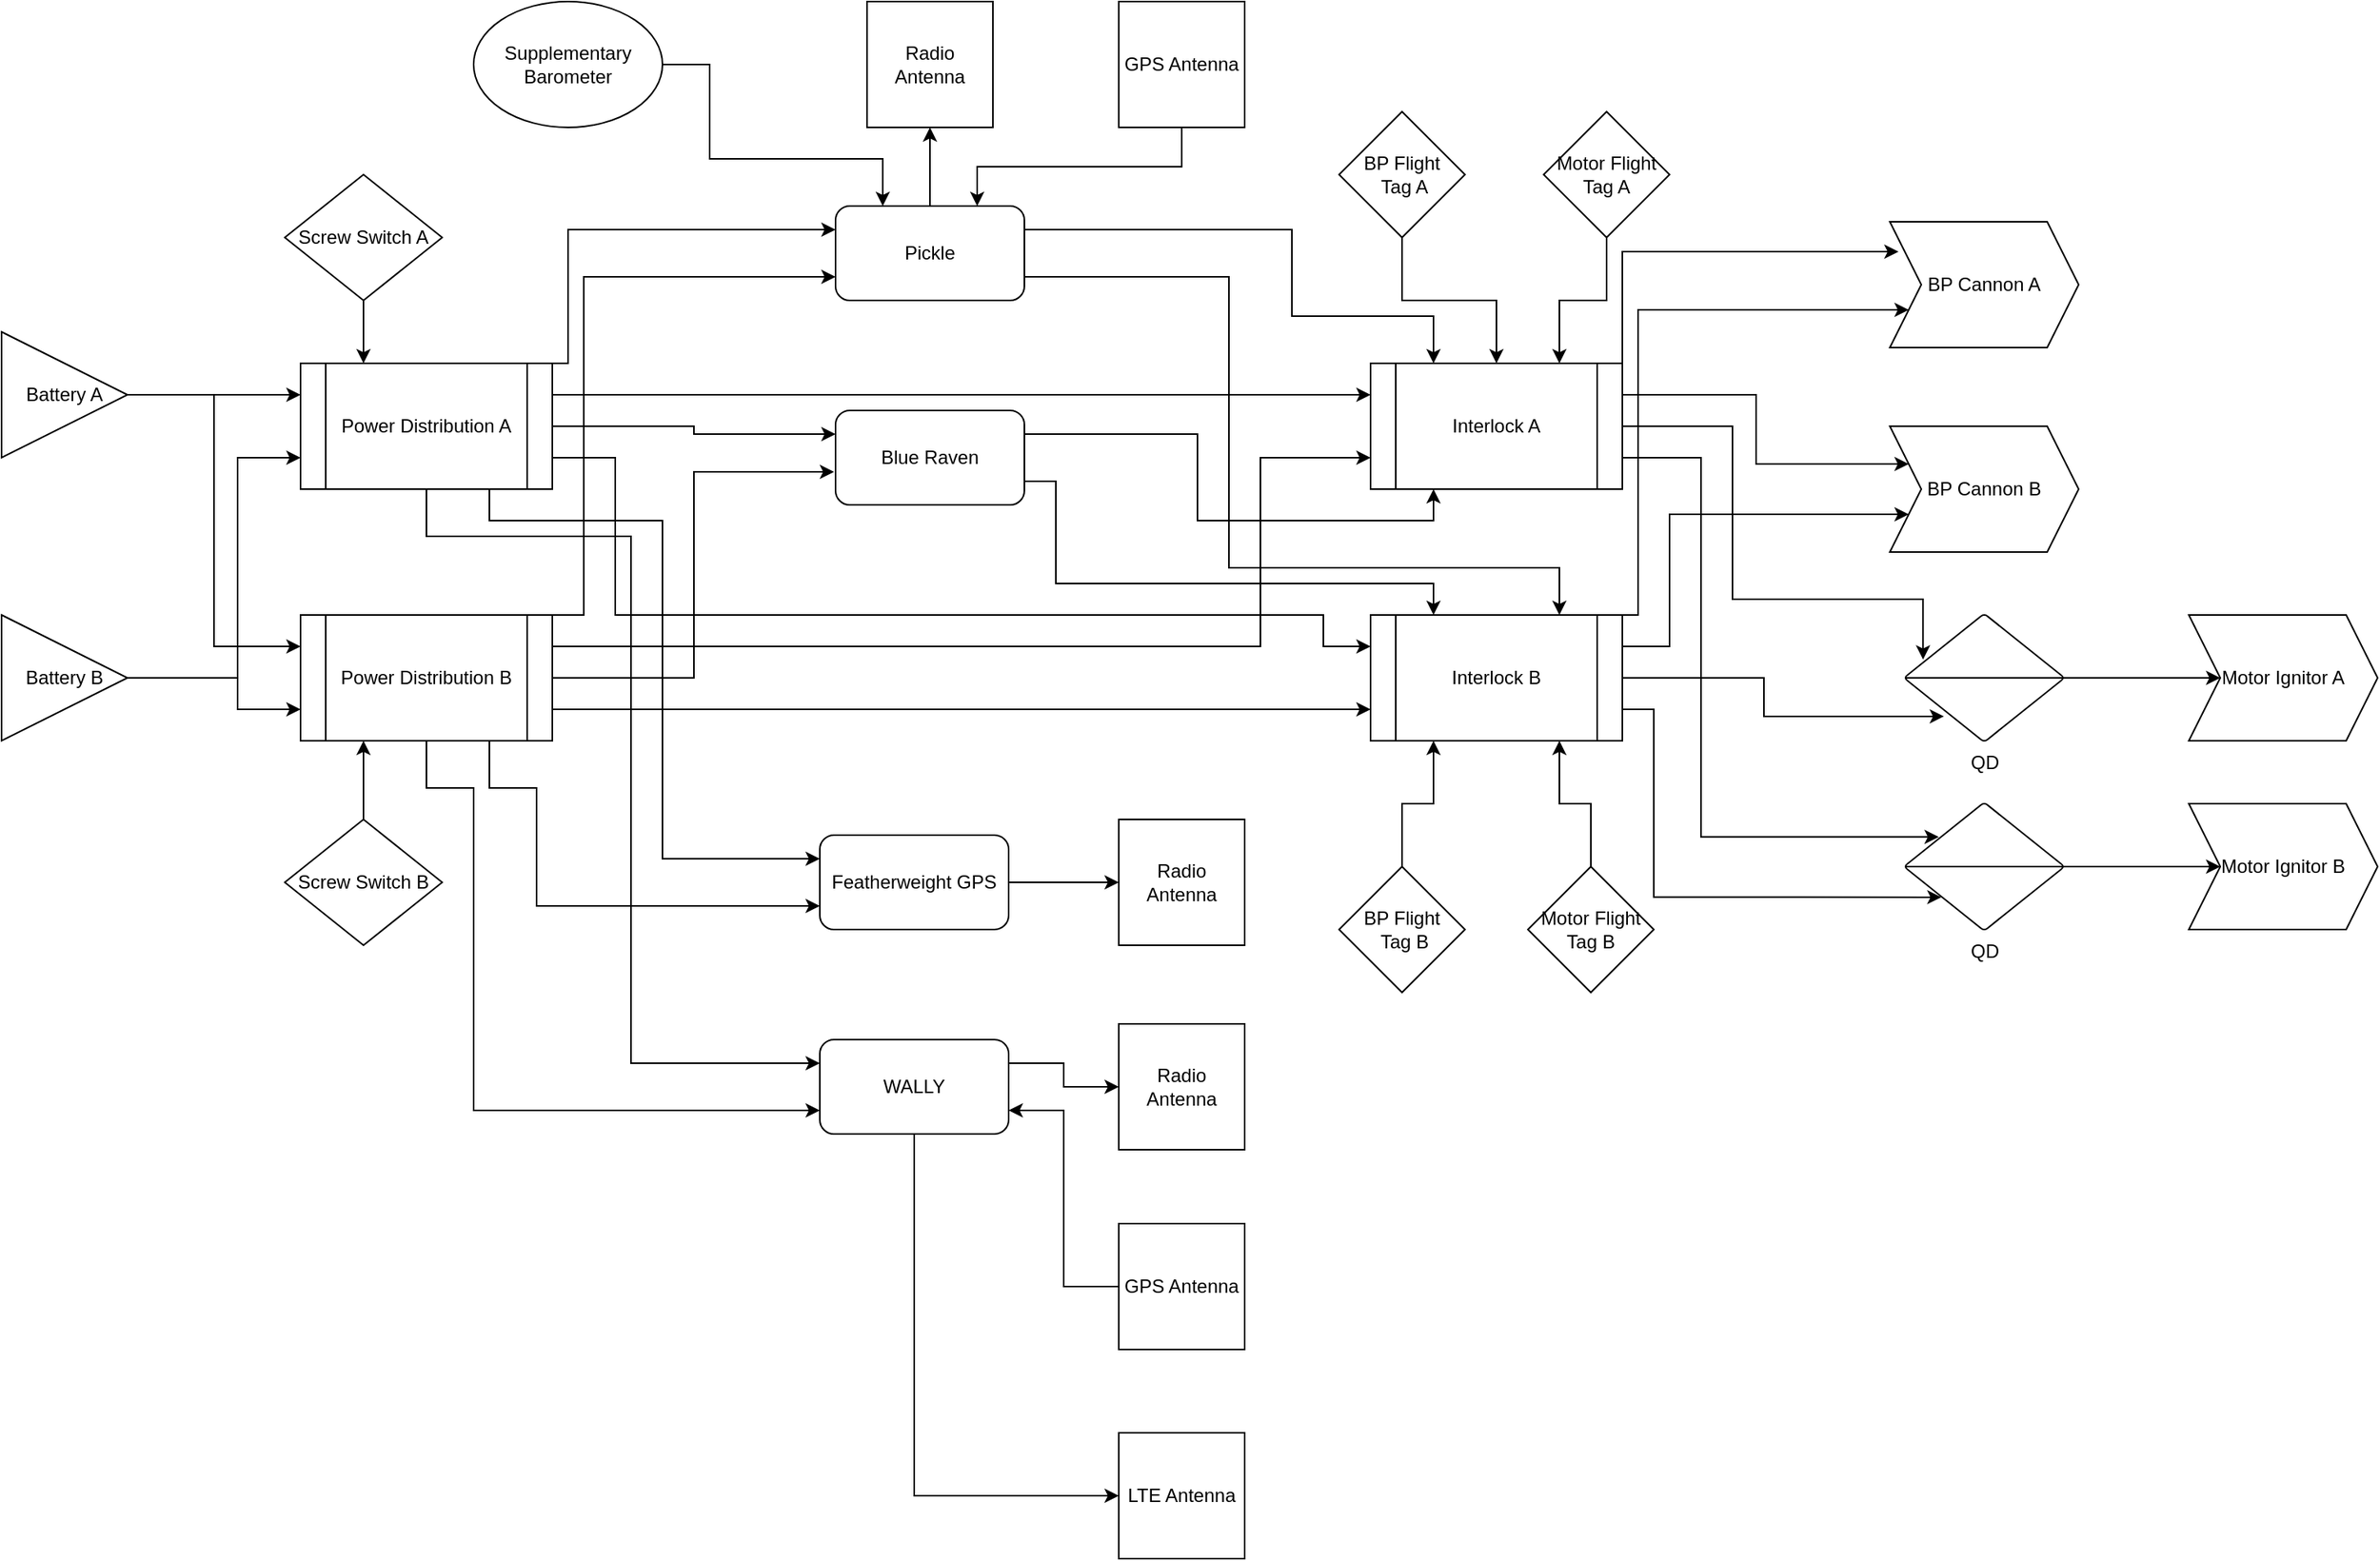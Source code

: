 <mxfile version="23.1.6" type="github">
  <diagram name="Page-1" id="FAxnaVmDCdUew-bZ3t1k">
    <mxGraphModel dx="1735" dy="1015" grid="1" gridSize="10" guides="1" tooltips="1" connect="1" arrows="1" fold="1" page="1" pageScale="1" pageWidth="2336" pageHeight="1654" math="0" shadow="0">
      <root>
        <mxCell id="0" />
        <mxCell id="1" parent="0" />
        <mxCell id="Ocz2RVNLNiVchELcto32-72" style="edgeStyle=orthogonalEdgeStyle;rounded=0;orthogonalLoop=1;jettySize=auto;html=1;exitX=1;exitY=0;exitDx=0;exitDy=0;entryX=0;entryY=0.25;entryDx=0;entryDy=0;" edge="1" parent="1" source="Ocz2RVNLNiVchELcto32-1" target="Ocz2RVNLNiVchELcto32-20">
          <mxGeometry relative="1" as="geometry">
            <Array as="points">
              <mxPoint x="570" y="240" />
              <mxPoint x="570" y="155" />
            </Array>
          </mxGeometry>
        </mxCell>
        <mxCell id="Ocz2RVNLNiVchELcto32-73" style="edgeStyle=orthogonalEdgeStyle;rounded=0;orthogonalLoop=1;jettySize=auto;html=1;exitX=1;exitY=0.25;exitDx=0;exitDy=0;entryX=0;entryY=0.25;entryDx=0;entryDy=0;" edge="1" parent="1" source="Ocz2RVNLNiVchELcto32-1" target="Ocz2RVNLNiVchELcto32-41">
          <mxGeometry relative="1" as="geometry" />
        </mxCell>
        <mxCell id="Ocz2RVNLNiVchELcto32-74" style="edgeStyle=orthogonalEdgeStyle;rounded=0;orthogonalLoop=1;jettySize=auto;html=1;exitX=1;exitY=0.5;exitDx=0;exitDy=0;entryX=0;entryY=0.25;entryDx=0;entryDy=0;" edge="1" parent="1" source="Ocz2RVNLNiVchELcto32-1" target="Ocz2RVNLNiVchELcto32-24">
          <mxGeometry relative="1" as="geometry" />
        </mxCell>
        <mxCell id="Ocz2RVNLNiVchELcto32-75" style="edgeStyle=orthogonalEdgeStyle;rounded=0;orthogonalLoop=1;jettySize=auto;html=1;exitX=1;exitY=0.75;exitDx=0;exitDy=0;entryX=0;entryY=0.25;entryDx=0;entryDy=0;" edge="1" parent="1" source="Ocz2RVNLNiVchELcto32-1" target="Ocz2RVNLNiVchELcto32-42">
          <mxGeometry relative="1" as="geometry">
            <Array as="points">
              <mxPoint x="600" y="300" />
              <mxPoint x="600" y="400" />
              <mxPoint x="1050" y="400" />
              <mxPoint x="1050" y="420" />
            </Array>
          </mxGeometry>
        </mxCell>
        <mxCell id="Ocz2RVNLNiVchELcto32-101" style="edgeStyle=orthogonalEdgeStyle;rounded=0;orthogonalLoop=1;jettySize=auto;html=1;exitX=0.75;exitY=1;exitDx=0;exitDy=0;entryX=0;entryY=0.25;entryDx=0;entryDy=0;" edge="1" parent="1" source="Ocz2RVNLNiVchELcto32-1" target="Ocz2RVNLNiVchELcto32-28">
          <mxGeometry relative="1" as="geometry">
            <Array as="points">
              <mxPoint x="520" y="340" />
              <mxPoint x="630" y="340" />
              <mxPoint x="630" y="555" />
            </Array>
          </mxGeometry>
        </mxCell>
        <mxCell id="Ocz2RVNLNiVchELcto32-102" style="edgeStyle=orthogonalEdgeStyle;rounded=0;orthogonalLoop=1;jettySize=auto;html=1;exitX=0.5;exitY=1;exitDx=0;exitDy=0;entryX=0;entryY=0.25;entryDx=0;entryDy=0;" edge="1" parent="1" source="Ocz2RVNLNiVchELcto32-1" target="Ocz2RVNLNiVchELcto32-27">
          <mxGeometry relative="1" as="geometry">
            <Array as="points">
              <mxPoint x="480" y="350" />
              <mxPoint x="610" y="350" />
              <mxPoint x="610" y="685" />
            </Array>
          </mxGeometry>
        </mxCell>
        <mxCell id="Ocz2RVNLNiVchELcto32-1" value="Power Distribution A" style="shape=process;whiteSpace=wrap;html=1;backgroundOutline=1;" vertex="1" parent="1">
          <mxGeometry x="400" y="240" width="160" height="80" as="geometry" />
        </mxCell>
        <mxCell id="Ocz2RVNLNiVchELcto32-76" style="edgeStyle=orthogonalEdgeStyle;rounded=0;orthogonalLoop=1;jettySize=auto;html=1;exitX=1;exitY=0;exitDx=0;exitDy=0;entryX=0;entryY=0.75;entryDx=0;entryDy=0;" edge="1" parent="1" source="Ocz2RVNLNiVchELcto32-2" target="Ocz2RVNLNiVchELcto32-20">
          <mxGeometry relative="1" as="geometry">
            <Array as="points">
              <mxPoint x="580" y="400" />
              <mxPoint x="580" y="185" />
            </Array>
          </mxGeometry>
        </mxCell>
        <mxCell id="Ocz2RVNLNiVchELcto32-77" style="edgeStyle=orthogonalEdgeStyle;rounded=0;orthogonalLoop=1;jettySize=auto;html=1;exitX=1;exitY=0.25;exitDx=0;exitDy=0;entryX=0;entryY=0.75;entryDx=0;entryDy=0;" edge="1" parent="1" source="Ocz2RVNLNiVchELcto32-2" target="Ocz2RVNLNiVchELcto32-41">
          <mxGeometry relative="1" as="geometry">
            <Array as="points">
              <mxPoint x="1010" y="420" />
              <mxPoint x="1010" y="300" />
            </Array>
          </mxGeometry>
        </mxCell>
        <mxCell id="Ocz2RVNLNiVchELcto32-79" style="edgeStyle=orthogonalEdgeStyle;rounded=0;orthogonalLoop=1;jettySize=auto;html=1;exitX=1;exitY=0.75;exitDx=0;exitDy=0;entryX=0;entryY=0.75;entryDx=0;entryDy=0;" edge="1" parent="1" source="Ocz2RVNLNiVchELcto32-2" target="Ocz2RVNLNiVchELcto32-42">
          <mxGeometry relative="1" as="geometry" />
        </mxCell>
        <mxCell id="Ocz2RVNLNiVchELcto32-105" style="edgeStyle=orthogonalEdgeStyle;rounded=0;orthogonalLoop=1;jettySize=auto;html=1;exitX=0.75;exitY=1;exitDx=0;exitDy=0;entryX=0;entryY=0.75;entryDx=0;entryDy=0;" edge="1" parent="1" source="Ocz2RVNLNiVchELcto32-2" target="Ocz2RVNLNiVchELcto32-28">
          <mxGeometry relative="1" as="geometry">
            <Array as="points">
              <mxPoint x="520" y="510" />
              <mxPoint x="550" y="510" />
              <mxPoint x="550" y="585" />
            </Array>
          </mxGeometry>
        </mxCell>
        <mxCell id="Ocz2RVNLNiVchELcto32-106" style="edgeStyle=orthogonalEdgeStyle;rounded=0;orthogonalLoop=1;jettySize=auto;html=1;exitX=0.5;exitY=1;exitDx=0;exitDy=0;entryX=0;entryY=0.75;entryDx=0;entryDy=0;" edge="1" parent="1" source="Ocz2RVNLNiVchELcto32-2" target="Ocz2RVNLNiVchELcto32-27">
          <mxGeometry relative="1" as="geometry">
            <Array as="points">
              <mxPoint x="480" y="510" />
              <mxPoint x="510" y="510" />
              <mxPoint x="510" y="715" />
            </Array>
          </mxGeometry>
        </mxCell>
        <mxCell id="Ocz2RVNLNiVchELcto32-2" value="Power Distribution B" style="shape=process;whiteSpace=wrap;html=1;backgroundOutline=1;" vertex="1" parent="1">
          <mxGeometry x="400" y="400" width="160" height="80" as="geometry" />
        </mxCell>
        <mxCell id="Ocz2RVNLNiVchELcto32-17" style="edgeStyle=orthogonalEdgeStyle;rounded=0;orthogonalLoop=1;jettySize=auto;html=1;exitX=1;exitY=0.5;exitDx=0;exitDy=0;entryX=0;entryY=0.75;entryDx=0;entryDy=0;" edge="1" parent="1" source="Ocz2RVNLNiVchELcto32-3" target="Ocz2RVNLNiVchELcto32-2">
          <mxGeometry relative="1" as="geometry">
            <Array as="points">
              <mxPoint x="360" y="440" />
              <mxPoint x="360" y="460" />
            </Array>
          </mxGeometry>
        </mxCell>
        <mxCell id="Ocz2RVNLNiVchELcto32-18" style="edgeStyle=orthogonalEdgeStyle;rounded=0;orthogonalLoop=1;jettySize=auto;html=1;exitX=1;exitY=0.5;exitDx=0;exitDy=0;entryX=0;entryY=0.75;entryDx=0;entryDy=0;" edge="1" parent="1" source="Ocz2RVNLNiVchELcto32-3" target="Ocz2RVNLNiVchELcto32-1">
          <mxGeometry relative="1" as="geometry">
            <Array as="points">
              <mxPoint x="360" y="440" />
              <mxPoint x="360" y="300" />
            </Array>
          </mxGeometry>
        </mxCell>
        <mxCell id="Ocz2RVNLNiVchELcto32-3" value="Battery B" style="triangle;whiteSpace=wrap;html=1;" vertex="1" parent="1">
          <mxGeometry x="210" y="400" width="80" height="80" as="geometry" />
        </mxCell>
        <mxCell id="Ocz2RVNLNiVchELcto32-13" style="edgeStyle=orthogonalEdgeStyle;rounded=0;orthogonalLoop=1;jettySize=auto;html=1;exitX=1;exitY=0.5;exitDx=0;exitDy=0;entryX=0;entryY=0.25;entryDx=0;entryDy=0;" edge="1" parent="1" source="Ocz2RVNLNiVchELcto32-4" target="Ocz2RVNLNiVchELcto32-1">
          <mxGeometry relative="1" as="geometry" />
        </mxCell>
        <mxCell id="Ocz2RVNLNiVchELcto32-15" style="edgeStyle=orthogonalEdgeStyle;rounded=0;orthogonalLoop=1;jettySize=auto;html=1;exitX=1;exitY=0.5;exitDx=0;exitDy=0;entryX=0;entryY=0.25;entryDx=0;entryDy=0;" edge="1" parent="1" source="Ocz2RVNLNiVchELcto32-4" target="Ocz2RVNLNiVchELcto32-2">
          <mxGeometry relative="1" as="geometry" />
        </mxCell>
        <mxCell id="Ocz2RVNLNiVchELcto32-4" value="Battery A" style="triangle;whiteSpace=wrap;html=1;" vertex="1" parent="1">
          <mxGeometry x="210" y="220" width="80" height="80" as="geometry" />
        </mxCell>
        <mxCell id="Ocz2RVNLNiVchELcto32-104" style="edgeStyle=orthogonalEdgeStyle;rounded=0;orthogonalLoop=1;jettySize=auto;html=1;exitX=0.5;exitY=1;exitDx=0;exitDy=0;entryX=0.25;entryY=0;entryDx=0;entryDy=0;" edge="1" parent="1" source="Ocz2RVNLNiVchELcto32-8" target="Ocz2RVNLNiVchELcto32-1">
          <mxGeometry relative="1" as="geometry" />
        </mxCell>
        <mxCell id="Ocz2RVNLNiVchELcto32-8" value="Screw Switch A" style="rhombus;whiteSpace=wrap;html=1;" vertex="1" parent="1">
          <mxGeometry x="390" y="120" width="100" height="80" as="geometry" />
        </mxCell>
        <mxCell id="Ocz2RVNLNiVchELcto32-103" style="edgeStyle=orthogonalEdgeStyle;rounded=0;orthogonalLoop=1;jettySize=auto;html=1;exitX=0.5;exitY=0;exitDx=0;exitDy=0;entryX=0.25;entryY=1;entryDx=0;entryDy=0;" edge="1" parent="1" source="Ocz2RVNLNiVchELcto32-9" target="Ocz2RVNLNiVchELcto32-2">
          <mxGeometry relative="1" as="geometry" />
        </mxCell>
        <mxCell id="Ocz2RVNLNiVchELcto32-9" value="Screw Switch B" style="rhombus;whiteSpace=wrap;html=1;" vertex="1" parent="1">
          <mxGeometry x="390" y="530" width="100" height="80" as="geometry" />
        </mxCell>
        <mxCell id="Ocz2RVNLNiVchELcto32-97" style="edgeStyle=orthogonalEdgeStyle;rounded=0;orthogonalLoop=1;jettySize=auto;html=1;exitX=1;exitY=0.25;exitDx=0;exitDy=0;entryX=0.25;entryY=0;entryDx=0;entryDy=0;" edge="1" parent="1" source="Ocz2RVNLNiVchELcto32-20" target="Ocz2RVNLNiVchELcto32-41">
          <mxGeometry relative="1" as="geometry">
            <Array as="points">
              <mxPoint x="1030" y="155" />
              <mxPoint x="1030" y="210" />
              <mxPoint x="1120" y="210" />
            </Array>
          </mxGeometry>
        </mxCell>
        <mxCell id="Ocz2RVNLNiVchELcto32-98" style="edgeStyle=orthogonalEdgeStyle;rounded=0;orthogonalLoop=1;jettySize=auto;html=1;exitX=1;exitY=0.75;exitDx=0;exitDy=0;entryX=0.75;entryY=0;entryDx=0;entryDy=0;" edge="1" parent="1" source="Ocz2RVNLNiVchELcto32-20" target="Ocz2RVNLNiVchELcto32-42">
          <mxGeometry relative="1" as="geometry">
            <Array as="points">
              <mxPoint x="990" y="185" />
              <mxPoint x="990" y="370" />
              <mxPoint x="1200" y="370" />
            </Array>
          </mxGeometry>
        </mxCell>
        <mxCell id="Ocz2RVNLNiVchELcto32-130" style="edgeStyle=orthogonalEdgeStyle;rounded=0;orthogonalLoop=1;jettySize=auto;html=1;exitX=0.5;exitY=0;exitDx=0;exitDy=0;entryX=0.5;entryY=1;entryDx=0;entryDy=0;" edge="1" parent="1" source="Ocz2RVNLNiVchELcto32-20" target="Ocz2RVNLNiVchELcto32-118">
          <mxGeometry relative="1" as="geometry" />
        </mxCell>
        <mxCell id="Ocz2RVNLNiVchELcto32-20" value="Pickle" style="rounded=1;whiteSpace=wrap;html=1;" vertex="1" parent="1">
          <mxGeometry x="740" y="140" width="120" height="60" as="geometry" />
        </mxCell>
        <mxCell id="Ocz2RVNLNiVchELcto32-99" style="edgeStyle=orthogonalEdgeStyle;rounded=0;orthogonalLoop=1;jettySize=auto;html=1;exitX=1;exitY=0.25;exitDx=0;exitDy=0;entryX=0.25;entryY=1;entryDx=0;entryDy=0;" edge="1" parent="1" source="Ocz2RVNLNiVchELcto32-24" target="Ocz2RVNLNiVchELcto32-41">
          <mxGeometry relative="1" as="geometry" />
        </mxCell>
        <mxCell id="Ocz2RVNLNiVchELcto32-100" style="edgeStyle=orthogonalEdgeStyle;rounded=0;orthogonalLoop=1;jettySize=auto;html=1;exitX=1;exitY=0.75;exitDx=0;exitDy=0;entryX=0.25;entryY=0;entryDx=0;entryDy=0;" edge="1" parent="1" source="Ocz2RVNLNiVchELcto32-24" target="Ocz2RVNLNiVchELcto32-42">
          <mxGeometry relative="1" as="geometry">
            <Array as="points">
              <mxPoint x="880" y="315" />
              <mxPoint x="880" y="380" />
              <mxPoint x="1120" y="380" />
            </Array>
          </mxGeometry>
        </mxCell>
        <mxCell id="Ocz2RVNLNiVchELcto32-24" value="Blue Raven" style="rounded=1;whiteSpace=wrap;html=1;" vertex="1" parent="1">
          <mxGeometry x="740" y="270" width="120" height="60" as="geometry" />
        </mxCell>
        <mxCell id="Ocz2RVNLNiVchELcto32-123" style="edgeStyle=orthogonalEdgeStyle;rounded=0;orthogonalLoop=1;jettySize=auto;html=1;exitX=1;exitY=0.25;exitDx=0;exitDy=0;entryX=0;entryY=0.5;entryDx=0;entryDy=0;" edge="1" parent="1" source="Ocz2RVNLNiVchELcto32-27" target="Ocz2RVNLNiVchELcto32-117">
          <mxGeometry relative="1" as="geometry" />
        </mxCell>
        <mxCell id="Ocz2RVNLNiVchELcto32-125" style="edgeStyle=orthogonalEdgeStyle;rounded=0;orthogonalLoop=1;jettySize=auto;html=1;exitX=0.5;exitY=1;exitDx=0;exitDy=0;entryX=0;entryY=0.5;entryDx=0;entryDy=0;" edge="1" parent="1" source="Ocz2RVNLNiVchELcto32-27" target="Ocz2RVNLNiVchELcto32-121">
          <mxGeometry relative="1" as="geometry" />
        </mxCell>
        <mxCell id="Ocz2RVNLNiVchELcto32-27" value="WALLY" style="rounded=1;whiteSpace=wrap;html=1;" vertex="1" parent="1">
          <mxGeometry x="730" y="670" width="120" height="60" as="geometry" />
        </mxCell>
        <mxCell id="Ocz2RVNLNiVchELcto32-122" style="edgeStyle=orthogonalEdgeStyle;rounded=0;orthogonalLoop=1;jettySize=auto;html=1;exitX=1;exitY=0.5;exitDx=0;exitDy=0;entryX=0;entryY=0.5;entryDx=0;entryDy=0;" edge="1" parent="1" source="Ocz2RVNLNiVchELcto32-28" target="Ocz2RVNLNiVchELcto32-116">
          <mxGeometry relative="1" as="geometry" />
        </mxCell>
        <mxCell id="Ocz2RVNLNiVchELcto32-28" value="Featherweight GPS" style="rounded=1;whiteSpace=wrap;html=1;" vertex="1" parent="1">
          <mxGeometry x="730" y="540" width="120" height="60" as="geometry" />
        </mxCell>
        <mxCell id="Ocz2RVNLNiVchELcto32-129" style="edgeStyle=orthogonalEdgeStyle;rounded=0;orthogonalLoop=1;jettySize=auto;html=1;exitX=1;exitY=0.5;exitDx=0;exitDy=0;entryX=0.25;entryY=0;entryDx=0;entryDy=0;" edge="1" parent="1" source="Ocz2RVNLNiVchELcto32-38" target="Ocz2RVNLNiVchELcto32-20">
          <mxGeometry relative="1" as="geometry">
            <Array as="points">
              <mxPoint x="660" y="50" />
              <mxPoint x="660" y="110" />
              <mxPoint x="770" y="110" />
            </Array>
          </mxGeometry>
        </mxCell>
        <mxCell id="Ocz2RVNLNiVchELcto32-38" value="Supplementary Barometer" style="ellipse;whiteSpace=wrap;html=1;" vertex="1" parent="1">
          <mxGeometry x="510" y="10" width="120" height="80" as="geometry" />
        </mxCell>
        <mxCell id="Ocz2RVNLNiVchELcto32-89" style="edgeStyle=orthogonalEdgeStyle;rounded=0;orthogonalLoop=1;jettySize=auto;html=1;exitX=1;exitY=0.25;exitDx=0;exitDy=0;entryX=0;entryY=0.25;entryDx=0;entryDy=0;" edge="1" parent="1" source="Ocz2RVNLNiVchELcto32-41" target="Ocz2RVNLNiVchELcto32-56">
          <mxGeometry relative="1" as="geometry" />
        </mxCell>
        <mxCell id="Ocz2RVNLNiVchELcto32-41" value="Interlock A" style="shape=process;whiteSpace=wrap;html=1;backgroundOutline=1;" vertex="1" parent="1">
          <mxGeometry x="1080" y="240" width="160" height="80" as="geometry" />
        </mxCell>
        <mxCell id="Ocz2RVNLNiVchELcto32-87" style="edgeStyle=orthogonalEdgeStyle;rounded=0;orthogonalLoop=1;jettySize=auto;html=1;exitX=1;exitY=0;exitDx=0;exitDy=0;entryX=0;entryY=0.75;entryDx=0;entryDy=0;" edge="1" parent="1" source="Ocz2RVNLNiVchELcto32-42" target="Ocz2RVNLNiVchELcto32-55">
          <mxGeometry relative="1" as="geometry">
            <Array as="points">
              <mxPoint x="1250" y="400" />
              <mxPoint x="1250" y="206" />
            </Array>
          </mxGeometry>
        </mxCell>
        <mxCell id="Ocz2RVNLNiVchELcto32-92" style="edgeStyle=orthogonalEdgeStyle;rounded=0;orthogonalLoop=1;jettySize=auto;html=1;exitX=1;exitY=0.25;exitDx=0;exitDy=0;entryX=0;entryY=0.75;entryDx=0;entryDy=0;" edge="1" parent="1" source="Ocz2RVNLNiVchELcto32-42" target="Ocz2RVNLNiVchELcto32-56">
          <mxGeometry relative="1" as="geometry">
            <Array as="points">
              <mxPoint x="1270" y="420" />
              <mxPoint x="1270" y="336" />
            </Array>
          </mxGeometry>
        </mxCell>
        <mxCell id="Ocz2RVNLNiVchELcto32-42" value="Interlock B" style="shape=process;whiteSpace=wrap;html=1;backgroundOutline=1;" vertex="1" parent="1">
          <mxGeometry x="1080" y="400" width="160" height="80" as="geometry" />
        </mxCell>
        <mxCell id="Ocz2RVNLNiVchELcto32-55" value="BP Cannon A" style="shape=step;perimeter=stepPerimeter;whiteSpace=wrap;html=1;fixedSize=1;" vertex="1" parent="1">
          <mxGeometry x="1410" y="150" width="120" height="80" as="geometry" />
        </mxCell>
        <mxCell id="Ocz2RVNLNiVchELcto32-56" value="BP Cannon B" style="shape=step;perimeter=stepPerimeter;whiteSpace=wrap;html=1;fixedSize=1;" vertex="1" parent="1">
          <mxGeometry x="1410" y="280" width="120" height="80" as="geometry" />
        </mxCell>
        <mxCell id="Ocz2RVNLNiVchELcto32-57" value="Motor Ignitor A" style="shape=step;perimeter=stepPerimeter;whiteSpace=wrap;html=1;fixedSize=1;" vertex="1" parent="1">
          <mxGeometry x="1600" y="400" width="120" height="80" as="geometry" />
        </mxCell>
        <mxCell id="Ocz2RVNLNiVchELcto32-63" value="Motor Ignitor B" style="shape=step;perimeter=stepPerimeter;whiteSpace=wrap;html=1;fixedSize=1;" vertex="1" parent="1">
          <mxGeometry x="1600" y="520" width="120" height="80" as="geometry" />
        </mxCell>
        <mxCell id="Ocz2RVNLNiVchELcto32-96" style="edgeStyle=orthogonalEdgeStyle;rounded=0;orthogonalLoop=1;jettySize=auto;html=1;exitX=0.5;exitY=1;exitDx=0;exitDy=0;entryX=0.5;entryY=0;entryDx=0;entryDy=0;" edge="1" parent="1" source="Ocz2RVNLNiVchELcto32-67" target="Ocz2RVNLNiVchELcto32-41">
          <mxGeometry relative="1" as="geometry" />
        </mxCell>
        <mxCell id="Ocz2RVNLNiVchELcto32-67" value="BP Flight&lt;br&gt;&amp;nbsp;Tag A" style="rhombus;whiteSpace=wrap;html=1;" vertex="1" parent="1">
          <mxGeometry x="1060" y="80" width="80" height="80" as="geometry" />
        </mxCell>
        <mxCell id="Ocz2RVNLNiVchELcto32-84" style="edgeStyle=orthogonalEdgeStyle;rounded=0;orthogonalLoop=1;jettySize=auto;html=1;exitX=0.5;exitY=1;exitDx=0;exitDy=0;entryX=0.75;entryY=0;entryDx=0;entryDy=0;" edge="1" parent="1" source="Ocz2RVNLNiVchELcto32-68" target="Ocz2RVNLNiVchELcto32-41">
          <mxGeometry relative="1" as="geometry" />
        </mxCell>
        <mxCell id="Ocz2RVNLNiVchELcto32-68" value="Motor Flight Tag A" style="rhombus;whiteSpace=wrap;html=1;" vertex="1" parent="1">
          <mxGeometry x="1190" y="80" width="80" height="80" as="geometry" />
        </mxCell>
        <mxCell id="Ocz2RVNLNiVchELcto32-80" style="edgeStyle=orthogonalEdgeStyle;rounded=0;orthogonalLoop=1;jettySize=auto;html=1;exitX=0.5;exitY=0;exitDx=0;exitDy=0;entryX=0.25;entryY=1;entryDx=0;entryDy=0;" edge="1" parent="1" source="Ocz2RVNLNiVchELcto32-69" target="Ocz2RVNLNiVchELcto32-42">
          <mxGeometry relative="1" as="geometry" />
        </mxCell>
        <mxCell id="Ocz2RVNLNiVchELcto32-69" value="BP Flight&lt;br&gt;&amp;nbsp;Tag B" style="rhombus;whiteSpace=wrap;html=1;" vertex="1" parent="1">
          <mxGeometry x="1060" y="560" width="80" height="80" as="geometry" />
        </mxCell>
        <mxCell id="Ocz2RVNLNiVchELcto32-82" style="edgeStyle=orthogonalEdgeStyle;rounded=0;orthogonalLoop=1;jettySize=auto;html=1;exitX=0.5;exitY=0;exitDx=0;exitDy=0;entryX=0.75;entryY=1;entryDx=0;entryDy=0;" edge="1" parent="1" source="Ocz2RVNLNiVchELcto32-70" target="Ocz2RVNLNiVchELcto32-42">
          <mxGeometry relative="1" as="geometry" />
        </mxCell>
        <mxCell id="Ocz2RVNLNiVchELcto32-70" value="Motor Flight Tag B" style="rhombus;whiteSpace=wrap;html=1;" vertex="1" parent="1">
          <mxGeometry x="1180" y="560" width="80" height="80" as="geometry" />
        </mxCell>
        <mxCell id="Ocz2RVNLNiVchELcto32-78" style="edgeStyle=orthogonalEdgeStyle;rounded=0;orthogonalLoop=1;jettySize=auto;html=1;exitX=1;exitY=0.5;exitDx=0;exitDy=0;entryX=-0.008;entryY=0.65;entryDx=0;entryDy=0;entryPerimeter=0;" edge="1" parent="1" source="Ocz2RVNLNiVchELcto32-2" target="Ocz2RVNLNiVchELcto32-24">
          <mxGeometry relative="1" as="geometry" />
        </mxCell>
        <mxCell id="Ocz2RVNLNiVchELcto32-86" style="edgeStyle=orthogonalEdgeStyle;rounded=0;orthogonalLoop=1;jettySize=auto;html=1;exitX=1;exitY=0;exitDx=0;exitDy=0;entryX=0.046;entryY=0.238;entryDx=0;entryDy=0;entryPerimeter=0;" edge="1" parent="1" source="Ocz2RVNLNiVchELcto32-41" target="Ocz2RVNLNiVchELcto32-55">
          <mxGeometry relative="1" as="geometry">
            <Array as="points">
              <mxPoint x="1240" y="169" />
            </Array>
          </mxGeometry>
        </mxCell>
        <mxCell id="Ocz2RVNLNiVchELcto32-109" style="edgeStyle=orthogonalEdgeStyle;rounded=0;orthogonalLoop=1;jettySize=auto;html=1;exitX=1;exitY=0.5;exitDx=0;exitDy=0;exitPerimeter=0;entryX=0;entryY=0.5;entryDx=0;entryDy=0;" edge="1" parent="1" source="Ocz2RVNLNiVchELcto32-107" target="Ocz2RVNLNiVchELcto32-57">
          <mxGeometry relative="1" as="geometry" />
        </mxCell>
        <mxCell id="Ocz2RVNLNiVchELcto32-107" value="QD" style="verticalLabelPosition=bottom;verticalAlign=top;html=1;shape=mxgraph.flowchart.sort;" vertex="1" parent="1">
          <mxGeometry x="1420" y="400" width="100" height="80" as="geometry" />
        </mxCell>
        <mxCell id="Ocz2RVNLNiVchELcto32-110" style="edgeStyle=orthogonalEdgeStyle;rounded=0;orthogonalLoop=1;jettySize=auto;html=1;exitX=1;exitY=0.5;exitDx=0;exitDy=0;exitPerimeter=0;" edge="1" parent="1" source="Ocz2RVNLNiVchELcto32-108" target="Ocz2RVNLNiVchELcto32-63">
          <mxGeometry relative="1" as="geometry" />
        </mxCell>
        <mxCell id="Ocz2RVNLNiVchELcto32-108" value="QD" style="verticalLabelPosition=bottom;verticalAlign=top;html=1;shape=mxgraph.flowchart.sort;" vertex="1" parent="1">
          <mxGeometry x="1420" y="520" width="100" height="80" as="geometry" />
        </mxCell>
        <mxCell id="Ocz2RVNLNiVchELcto32-111" style="edgeStyle=orthogonalEdgeStyle;rounded=0;orthogonalLoop=1;jettySize=auto;html=1;exitX=1;exitY=0.5;exitDx=0;exitDy=0;entryX=0.111;entryY=0.354;entryDx=0;entryDy=0;entryPerimeter=0;" edge="1" parent="1" source="Ocz2RVNLNiVchELcto32-41" target="Ocz2RVNLNiVchELcto32-107">
          <mxGeometry relative="1" as="geometry">
            <Array as="points">
              <mxPoint x="1310" y="280" />
              <mxPoint x="1310" y="390" />
              <mxPoint x="1431" y="390" />
            </Array>
          </mxGeometry>
        </mxCell>
        <mxCell id="Ocz2RVNLNiVchELcto32-112" style="edgeStyle=orthogonalEdgeStyle;rounded=0;orthogonalLoop=1;jettySize=auto;html=1;exitX=1;exitY=0.5;exitDx=0;exitDy=0;entryX=0.244;entryY=0.806;entryDx=0;entryDy=0;entryPerimeter=0;" edge="1" parent="1" source="Ocz2RVNLNiVchELcto32-42" target="Ocz2RVNLNiVchELcto32-107">
          <mxGeometry relative="1" as="geometry" />
        </mxCell>
        <mxCell id="Ocz2RVNLNiVchELcto32-113" style="edgeStyle=orthogonalEdgeStyle;rounded=0;orthogonalLoop=1;jettySize=auto;html=1;exitX=1;exitY=0.75;exitDx=0;exitDy=0;entryX=0.211;entryY=0.264;entryDx=0;entryDy=0;entryPerimeter=0;" edge="1" parent="1" source="Ocz2RVNLNiVchELcto32-41" target="Ocz2RVNLNiVchELcto32-108">
          <mxGeometry relative="1" as="geometry">
            <Array as="points">
              <mxPoint x="1290" y="300" />
              <mxPoint x="1290" y="541" />
            </Array>
          </mxGeometry>
        </mxCell>
        <mxCell id="Ocz2RVNLNiVchELcto32-115" style="edgeStyle=orthogonalEdgeStyle;rounded=0;orthogonalLoop=1;jettySize=auto;html=1;exitX=1;exitY=0.75;exitDx=0;exitDy=0;entryX=0.228;entryY=0.743;entryDx=0;entryDy=0;entryPerimeter=0;" edge="1" parent="1" source="Ocz2RVNLNiVchELcto32-42" target="Ocz2RVNLNiVchELcto32-108">
          <mxGeometry relative="1" as="geometry">
            <Array as="points">
              <mxPoint x="1260" y="460" />
              <mxPoint x="1260" y="579" />
            </Array>
          </mxGeometry>
        </mxCell>
        <mxCell id="Ocz2RVNLNiVchELcto32-116" value="Radio Antenna" style="whiteSpace=wrap;html=1;aspect=fixed;" vertex="1" parent="1">
          <mxGeometry x="920" y="530" width="80" height="80" as="geometry" />
        </mxCell>
        <mxCell id="Ocz2RVNLNiVchELcto32-117" value="Radio Antenna" style="whiteSpace=wrap;html=1;aspect=fixed;" vertex="1" parent="1">
          <mxGeometry x="920" y="660" width="80" height="80" as="geometry" />
        </mxCell>
        <mxCell id="Ocz2RVNLNiVchELcto32-118" value="Radio Antenna" style="whiteSpace=wrap;html=1;aspect=fixed;" vertex="1" parent="1">
          <mxGeometry x="760" y="10" width="80" height="80" as="geometry" />
        </mxCell>
        <mxCell id="Ocz2RVNLNiVchELcto32-126" style="edgeStyle=orthogonalEdgeStyle;rounded=0;orthogonalLoop=1;jettySize=auto;html=1;exitX=0.5;exitY=1;exitDx=0;exitDy=0;entryX=0.75;entryY=0;entryDx=0;entryDy=0;" edge="1" parent="1" source="Ocz2RVNLNiVchELcto32-119" target="Ocz2RVNLNiVchELcto32-20">
          <mxGeometry relative="1" as="geometry" />
        </mxCell>
        <mxCell id="Ocz2RVNLNiVchELcto32-119" value="GPS Antenna" style="whiteSpace=wrap;html=1;aspect=fixed;" vertex="1" parent="1">
          <mxGeometry x="920" y="10" width="80" height="80" as="geometry" />
        </mxCell>
        <mxCell id="Ocz2RVNLNiVchELcto32-131" style="edgeStyle=orthogonalEdgeStyle;rounded=0;orthogonalLoop=1;jettySize=auto;html=1;exitX=0;exitY=0.5;exitDx=0;exitDy=0;entryX=1;entryY=0.75;entryDx=0;entryDy=0;" edge="1" parent="1" source="Ocz2RVNLNiVchELcto32-120" target="Ocz2RVNLNiVchELcto32-27">
          <mxGeometry relative="1" as="geometry" />
        </mxCell>
        <mxCell id="Ocz2RVNLNiVchELcto32-120" value="GPS Antenna" style="whiteSpace=wrap;html=1;aspect=fixed;" vertex="1" parent="1">
          <mxGeometry x="920" y="787" width="80" height="80" as="geometry" />
        </mxCell>
        <mxCell id="Ocz2RVNLNiVchELcto32-121" value="LTE Antenna" style="whiteSpace=wrap;html=1;aspect=fixed;" vertex="1" parent="1">
          <mxGeometry x="920" y="920" width="80" height="80" as="geometry" />
        </mxCell>
      </root>
    </mxGraphModel>
  </diagram>
</mxfile>
